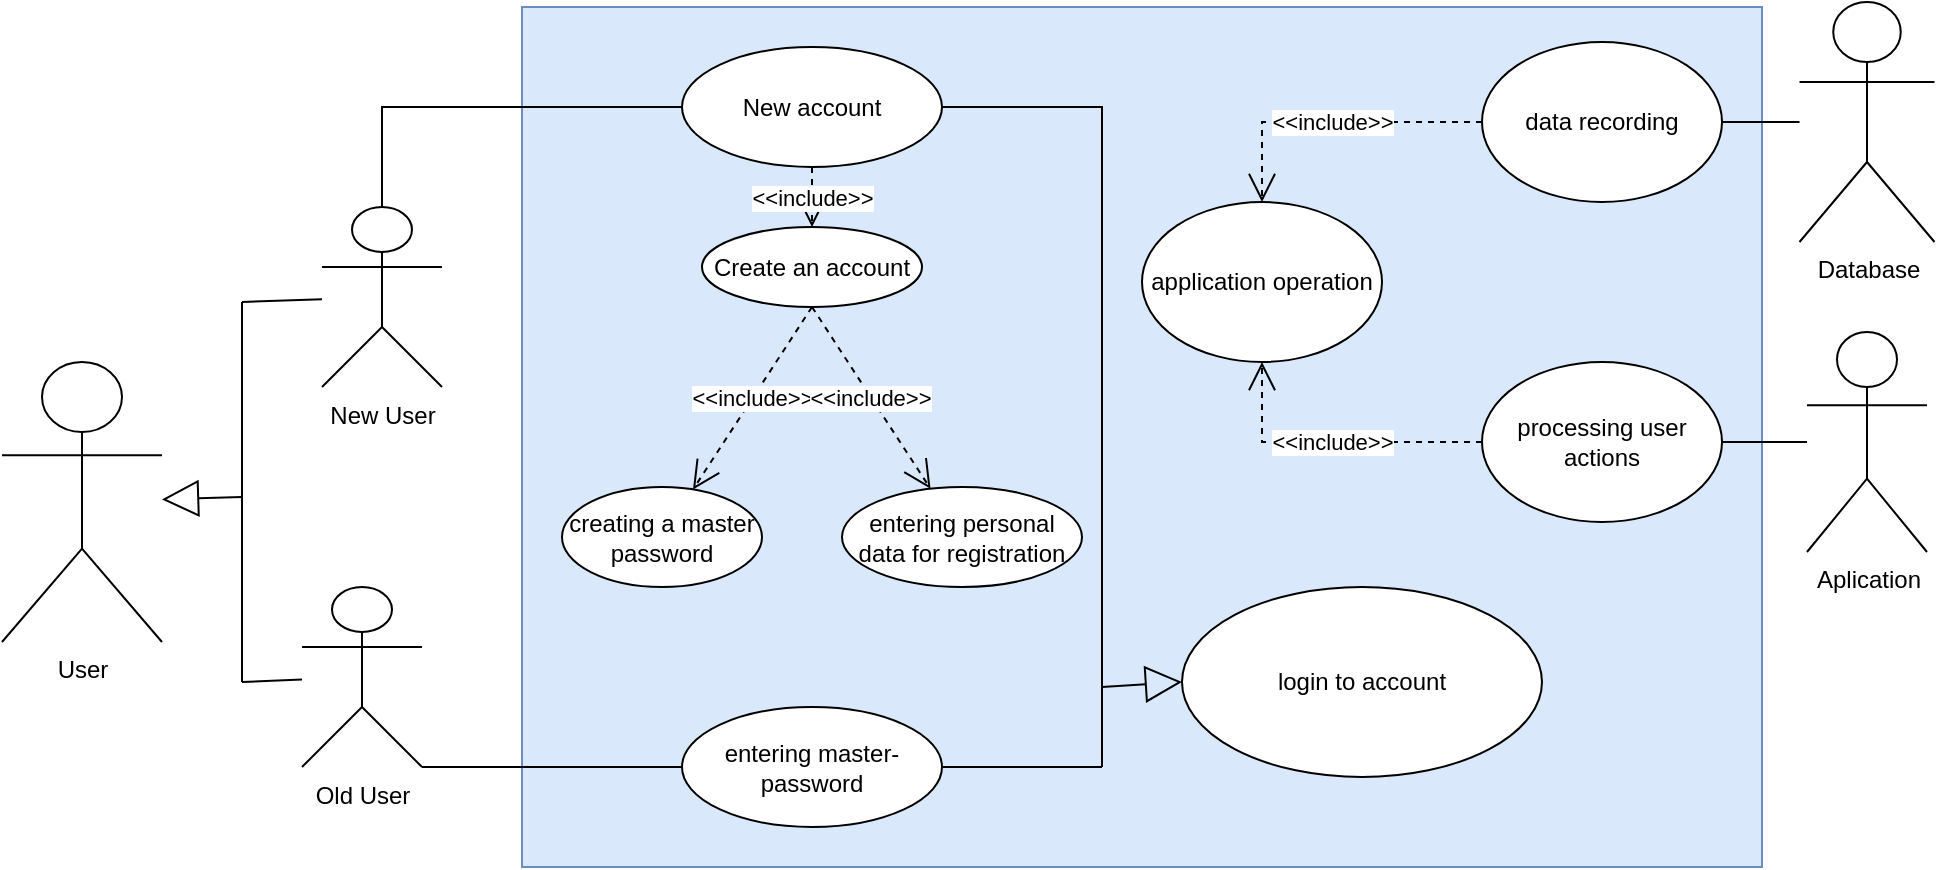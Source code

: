 <mxfile version="22.1.0" type="device">
  <diagram name="Page-1" id="58cdce13-f638-feb5-8d6f-7d28b1aa9fa0">
    <mxGraphModel dx="2715" dy="834" grid="1" gridSize="10" guides="1" tooltips="1" connect="1" arrows="1" fold="1" page="1" pageScale="1" pageWidth="1100" pageHeight="850" background="none" math="0" shadow="0">
      <root>
        <mxCell id="0" />
        <mxCell id="1" parent="0" />
        <mxCell id="GgrOtLvDASC2yqtWgzwE-6" value="" style="rounded=0;whiteSpace=wrap;html=1;fillColor=#dae8fc;strokeColor=#6c8ebf;" vertex="1" parent="1">
          <mxGeometry x="-780" y="192.5" width="620" height="430" as="geometry" />
        </mxCell>
        <mxCell id="GgrOtLvDASC2yqtWgzwE-8" value="User" style="shape=umlActor;verticalLabelPosition=bottom;verticalAlign=top;html=1;outlineConnect=0;" vertex="1" parent="1">
          <mxGeometry x="-1040" y="370" width="80" height="140" as="geometry" />
        </mxCell>
        <mxCell id="GgrOtLvDASC2yqtWgzwE-10" value="Database" style="shape=umlActor;verticalLabelPosition=bottom;verticalAlign=top;html=1;outlineConnect=0;" vertex="1" parent="1">
          <mxGeometry x="-141.25" y="190" width="67.5" height="120" as="geometry" />
        </mxCell>
        <mxCell id="GgrOtLvDASC2yqtWgzwE-17" value="New User" style="shape=umlActor;verticalLabelPosition=bottom;verticalAlign=top;html=1;outlineConnect=0;" vertex="1" parent="1">
          <mxGeometry x="-880" y="292.5" width="60" height="90" as="geometry" />
        </mxCell>
        <mxCell id="GgrOtLvDASC2yqtWgzwE-18" value="Old User" style="shape=umlActor;verticalLabelPosition=bottom;verticalAlign=top;html=1;outlineConnect=0;" vertex="1" parent="1">
          <mxGeometry x="-890" y="482.5" width="60" height="90" as="geometry" />
        </mxCell>
        <mxCell id="GgrOtLvDASC2yqtWgzwE-21" value="" style="endArrow=block;endSize=16;endFill=0;html=1;rounded=0;" edge="1" parent="1" target="GgrOtLvDASC2yqtWgzwE-8">
          <mxGeometry width="160" relative="1" as="geometry">
            <mxPoint x="-920" y="437.5" as="sourcePoint" />
            <mxPoint x="-890" y="427.5" as="targetPoint" />
            <mxPoint as="offset" />
          </mxGeometry>
        </mxCell>
        <mxCell id="GgrOtLvDASC2yqtWgzwE-22" value="" style="endArrow=none;html=1;rounded=0;" edge="1" parent="1">
          <mxGeometry width="50" height="50" relative="1" as="geometry">
            <mxPoint x="-920" y="447.5" as="sourcePoint" />
            <mxPoint x="-920" y="340" as="targetPoint" />
            <Array as="points">
              <mxPoint x="-920" y="530" />
            </Array>
          </mxGeometry>
        </mxCell>
        <mxCell id="GgrOtLvDASC2yqtWgzwE-23" value="" style="endArrow=none;html=1;rounded=0;" edge="1" parent="1" source="GgrOtLvDASC2yqtWgzwE-17">
          <mxGeometry width="50" height="50" relative="1" as="geometry">
            <mxPoint x="-880" y="342.36" as="sourcePoint" />
            <mxPoint x="-920" y="340" as="targetPoint" />
          </mxGeometry>
        </mxCell>
        <mxCell id="GgrOtLvDASC2yqtWgzwE-24" value="" style="endArrow=none;html=1;rounded=0;" edge="1" parent="1" source="GgrOtLvDASC2yqtWgzwE-18">
          <mxGeometry width="50" height="50" relative="1" as="geometry">
            <mxPoint x="-960" y="537.5" as="sourcePoint" />
            <mxPoint x="-920" y="530" as="targetPoint" />
          </mxGeometry>
        </mxCell>
        <mxCell id="GgrOtLvDASC2yqtWgzwE-25" value="Create an account" style="ellipse;whiteSpace=wrap;html=1;" vertex="1" parent="1">
          <mxGeometry x="-690" y="302.5" width="110" height="40" as="geometry" />
        </mxCell>
        <mxCell id="GgrOtLvDASC2yqtWgzwE-28" value="New account" style="ellipse;whiteSpace=wrap;html=1;" vertex="1" parent="1">
          <mxGeometry x="-700" y="212.5" width="130" height="60" as="geometry" />
        </mxCell>
        <mxCell id="GgrOtLvDASC2yqtWgzwE-31" value="&amp;lt;&amp;lt;include&amp;gt;&amp;gt;" style="endArrow=open;endSize=12;dashed=1;html=1;rounded=0;exitX=0.5;exitY=1;exitDx=0;exitDy=0;entryX=0.5;entryY=0;entryDx=0;entryDy=0;" edge="1" parent="1" source="GgrOtLvDASC2yqtWgzwE-28" target="GgrOtLvDASC2yqtWgzwE-25">
          <mxGeometry width="160" relative="1" as="geometry">
            <mxPoint x="-650" y="342.5" as="sourcePoint" />
            <mxPoint x="-490" y="342.5" as="targetPoint" />
          </mxGeometry>
        </mxCell>
        <mxCell id="GgrOtLvDASC2yqtWgzwE-37" value="" style="endArrow=none;html=1;rounded=0;entryX=0;entryY=0.5;entryDx=0;entryDy=0;" edge="1" parent="1" source="GgrOtLvDASC2yqtWgzwE-17" target="GgrOtLvDASC2yqtWgzwE-28">
          <mxGeometry width="50" height="50" relative="1" as="geometry">
            <mxPoint x="-820" y="322.5" as="sourcePoint" />
            <mxPoint x="-770" y="272.5" as="targetPoint" />
            <Array as="points">
              <mxPoint x="-850" y="242.5" />
            </Array>
          </mxGeometry>
        </mxCell>
        <mxCell id="GgrOtLvDASC2yqtWgzwE-38" value="entering master-password" style="ellipse;whiteSpace=wrap;html=1;" vertex="1" parent="1">
          <mxGeometry x="-700" y="542.5" width="130" height="60" as="geometry" />
        </mxCell>
        <mxCell id="GgrOtLvDASC2yqtWgzwE-39" value="" style="endArrow=none;html=1;rounded=0;exitX=1;exitY=1;exitDx=0;exitDy=0;exitPerimeter=0;entryX=0;entryY=0.5;entryDx=0;entryDy=0;" edge="1" parent="1" source="GgrOtLvDASC2yqtWgzwE-18" target="GgrOtLvDASC2yqtWgzwE-38">
          <mxGeometry width="50" height="50" relative="1" as="geometry">
            <mxPoint x="-650" y="512.5" as="sourcePoint" />
            <mxPoint x="-600" y="462.5" as="targetPoint" />
            <Array as="points" />
          </mxGeometry>
        </mxCell>
        <mxCell id="GgrOtLvDASC2yqtWgzwE-40" value="login to account" style="ellipse;whiteSpace=wrap;html=1;" vertex="1" parent="1">
          <mxGeometry x="-450" y="482.5" width="180" height="95" as="geometry" />
        </mxCell>
        <mxCell id="GgrOtLvDASC2yqtWgzwE-42" value="creating a master password" style="ellipse;whiteSpace=wrap;html=1;" vertex="1" parent="1">
          <mxGeometry x="-760" y="432.5" width="100" height="50" as="geometry" />
        </mxCell>
        <mxCell id="GgrOtLvDASC2yqtWgzwE-43" value="&amp;lt;&amp;lt;include&amp;gt;&amp;gt;" style="endArrow=open;endSize=12;dashed=1;html=1;rounded=0;exitX=0.5;exitY=1;exitDx=0;exitDy=0;" edge="1" parent="1" source="GgrOtLvDASC2yqtWgzwE-25" target="GgrOtLvDASC2yqtWgzwE-42">
          <mxGeometry width="160" relative="1" as="geometry">
            <mxPoint x="-640" y="332.5" as="sourcePoint" />
            <mxPoint x="-480" y="332.5" as="targetPoint" />
          </mxGeometry>
        </mxCell>
        <mxCell id="GgrOtLvDASC2yqtWgzwE-45" value="entering personal data for registration" style="ellipse;whiteSpace=wrap;html=1;" vertex="1" parent="1">
          <mxGeometry x="-620" y="432.5" width="120" height="50" as="geometry" />
        </mxCell>
        <mxCell id="GgrOtLvDASC2yqtWgzwE-46" value="&amp;lt;&amp;lt;include&amp;gt;&amp;gt;" style="endArrow=open;endSize=12;dashed=1;html=1;rounded=0;exitX=0.5;exitY=1;exitDx=0;exitDy=0;" edge="1" parent="1" source="GgrOtLvDASC2yqtWgzwE-25" target="GgrOtLvDASC2yqtWgzwE-45">
          <mxGeometry width="160" relative="1" as="geometry">
            <mxPoint x="-685" y="352.5" as="sourcePoint" />
            <mxPoint x="-706" y="374.5" as="targetPoint" />
          </mxGeometry>
        </mxCell>
        <mxCell id="GgrOtLvDASC2yqtWgzwE-48" value="" style="endArrow=block;endSize=16;endFill=0;html=1;rounded=0;entryX=0;entryY=0.5;entryDx=0;entryDy=0;" edge="1" parent="1" target="GgrOtLvDASC2yqtWgzwE-40">
          <mxGeometry width="160" relative="1" as="geometry">
            <mxPoint x="-490" y="532.5" as="sourcePoint" />
            <mxPoint x="-470" y="522.5" as="targetPoint" />
            <mxPoint as="offset" />
          </mxGeometry>
        </mxCell>
        <mxCell id="GgrOtLvDASC2yqtWgzwE-50" value="" style="endArrow=none;html=1;rounded=0;" edge="1" parent="1">
          <mxGeometry width="50" height="50" relative="1" as="geometry">
            <mxPoint x="-490" y="572.5" as="sourcePoint" />
            <mxPoint x="-490" y="495" as="targetPoint" />
          </mxGeometry>
        </mxCell>
        <mxCell id="GgrOtLvDASC2yqtWgzwE-51" value="" style="endArrow=none;html=1;rounded=0;exitX=1;exitY=0.5;exitDx=0;exitDy=0;" edge="1" parent="1" source="GgrOtLvDASC2yqtWgzwE-38">
          <mxGeometry width="50" height="50" relative="1" as="geometry">
            <mxPoint x="-550" y="582.5" as="sourcePoint" />
            <mxPoint x="-490" y="572.5" as="targetPoint" />
          </mxGeometry>
        </mxCell>
        <mxCell id="GgrOtLvDASC2yqtWgzwE-52" value="" style="endArrow=none;html=1;rounded=0;exitX=1;exitY=0.5;exitDx=0;exitDy=0;" edge="1" parent="1" source="GgrOtLvDASC2yqtWgzwE-28">
          <mxGeometry width="50" height="50" relative="1" as="geometry">
            <mxPoint x="-540" y="282.5" as="sourcePoint" />
            <mxPoint x="-490" y="502.5" as="targetPoint" />
            <Array as="points">
              <mxPoint x="-490" y="242.5" />
            </Array>
          </mxGeometry>
        </mxCell>
        <mxCell id="GgrOtLvDASC2yqtWgzwE-54" value="Aplication" style="shape=umlActor;verticalLabelPosition=bottom;verticalAlign=top;html=1;outlineConnect=0;" vertex="1" parent="1">
          <mxGeometry x="-137.5" y="355" width="60" height="110" as="geometry" />
        </mxCell>
        <mxCell id="GgrOtLvDASC2yqtWgzwE-59" value="data recording" style="ellipse;whiteSpace=wrap;html=1;" vertex="1" parent="1">
          <mxGeometry x="-300" y="210" width="120" height="80" as="geometry" />
        </mxCell>
        <mxCell id="GgrOtLvDASC2yqtWgzwE-60" value="processing user actions" style="ellipse;whiteSpace=wrap;html=1;" vertex="1" parent="1">
          <mxGeometry x="-300" y="370" width="120" height="80" as="geometry" />
        </mxCell>
        <mxCell id="GgrOtLvDASC2yqtWgzwE-61" value="application operation" style="ellipse;whiteSpace=wrap;html=1;" vertex="1" parent="1">
          <mxGeometry x="-470" y="290" width="120" height="80" as="geometry" />
        </mxCell>
        <mxCell id="GgrOtLvDASC2yqtWgzwE-62" value="" style="endArrow=none;html=1;rounded=0;exitX=1;exitY=0.5;exitDx=0;exitDy=0;" edge="1" parent="1" source="GgrOtLvDASC2yqtWgzwE-60" target="GgrOtLvDASC2yqtWgzwE-54">
          <mxGeometry width="50" height="50" relative="1" as="geometry">
            <mxPoint x="-140" y="485" as="sourcePoint" />
            <mxPoint x="-90" y="435" as="targetPoint" />
          </mxGeometry>
        </mxCell>
        <mxCell id="GgrOtLvDASC2yqtWgzwE-63" value="" style="endArrow=none;html=1;rounded=0;exitX=1;exitY=0.5;exitDx=0;exitDy=0;" edge="1" parent="1" source="GgrOtLvDASC2yqtWgzwE-59" target="GgrOtLvDASC2yqtWgzwE-10">
          <mxGeometry width="50" height="50" relative="1" as="geometry">
            <mxPoint x="-140" y="325" as="sourcePoint" />
            <mxPoint x="-90" y="275" as="targetPoint" />
          </mxGeometry>
        </mxCell>
        <mxCell id="GgrOtLvDASC2yqtWgzwE-65" value="&amp;lt;&amp;lt;include&amp;gt;&amp;gt;" style="endArrow=open;endSize=12;dashed=1;html=1;rounded=0;entryX=0.5;entryY=0;entryDx=0;entryDy=0;exitX=0;exitY=0.5;exitDx=0;exitDy=0;" edge="1" parent="1" source="GgrOtLvDASC2yqtWgzwE-59" target="GgrOtLvDASC2yqtWgzwE-61">
          <mxGeometry width="160" relative="1" as="geometry">
            <mxPoint x="-10" y="110" as="sourcePoint" />
            <mxPoint x="30" y="190" as="targetPoint" />
            <Array as="points">
              <mxPoint x="-410" y="250" />
            </Array>
          </mxGeometry>
        </mxCell>
        <mxCell id="GgrOtLvDASC2yqtWgzwE-67" value="&amp;lt;&amp;lt;include&amp;gt;&amp;gt;" style="endArrow=open;endSize=12;dashed=1;html=1;rounded=0;entryX=0.5;entryY=1;entryDx=0;entryDy=0;exitX=0;exitY=0.5;exitDx=0;exitDy=0;" edge="1" parent="1" source="GgrOtLvDASC2yqtWgzwE-60" target="GgrOtLvDASC2yqtWgzwE-61">
          <mxGeometry width="160" relative="1" as="geometry">
            <mxPoint x="-310" y="420" as="sourcePoint" />
            <mxPoint x="-420" y="460" as="targetPoint" />
            <Array as="points">
              <mxPoint x="-410" y="410" />
            </Array>
          </mxGeometry>
        </mxCell>
      </root>
    </mxGraphModel>
  </diagram>
</mxfile>
